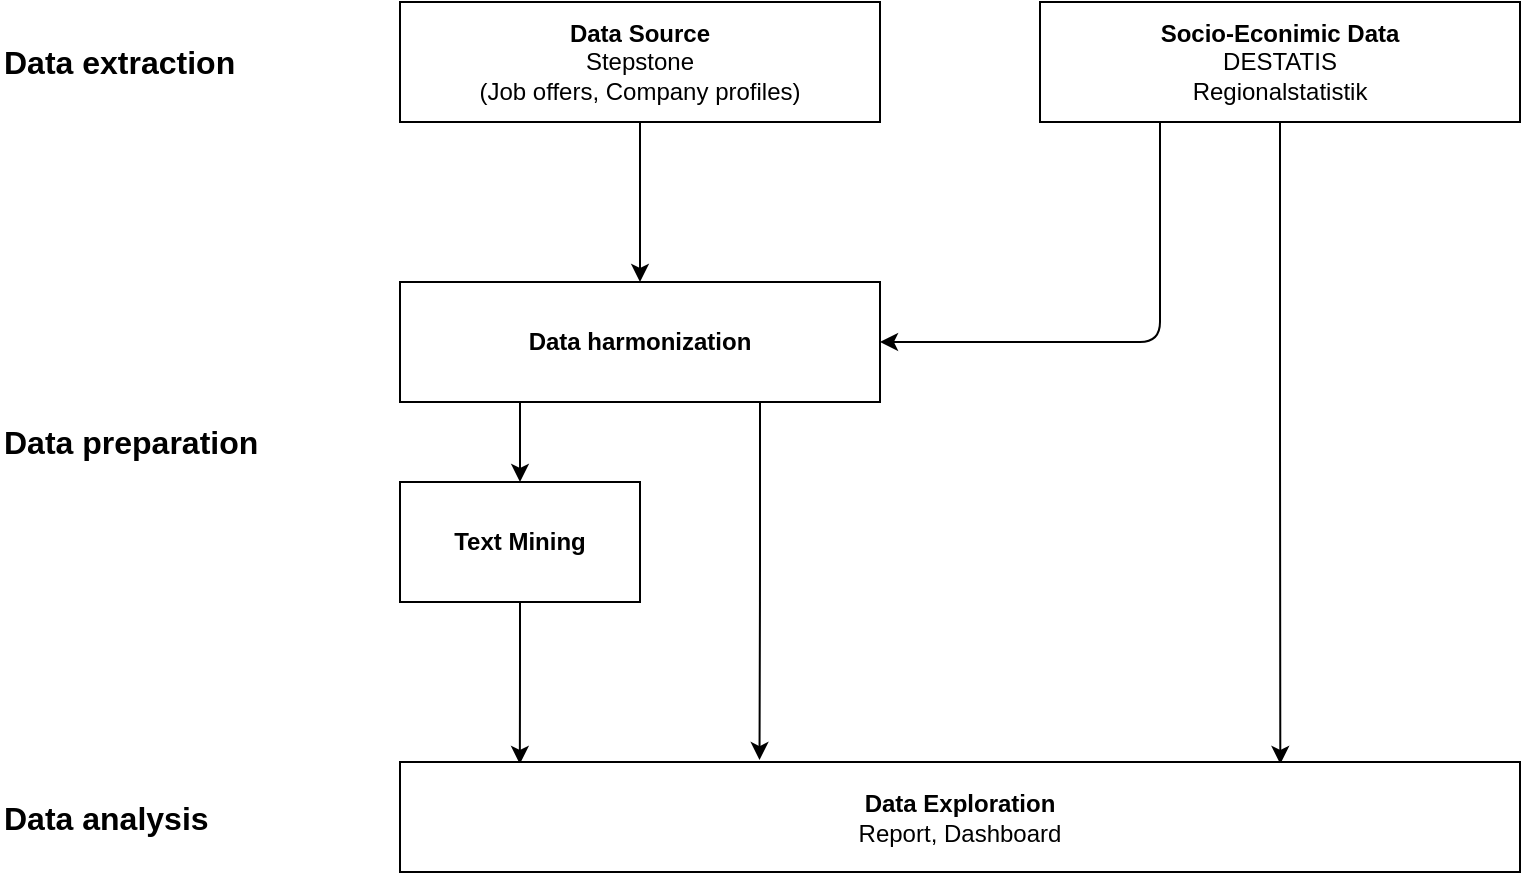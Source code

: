 <mxfile version="15.8.7" type="device"><diagram id="2eyOHT9oyP7ICRl08tva" name="Seite-1"><mxGraphModel dx="2249" dy="865" grid="1" gridSize="10" guides="1" tooltips="1" connect="1" arrows="1" fold="1" page="1" pageScale="1" pageWidth="827" pageHeight="1169" math="0" shadow="0"><root><mxCell id="0"/><mxCell id="1" parent="0"/><mxCell id="gm5FDG3Y4-3Uf9hBPkPM-9" style="edgeStyle=orthogonalEdgeStyle;rounded=1;orthogonalLoop=1;jettySize=auto;html=1;exitX=0.5;exitY=1;exitDx=0;exitDy=0;entryX=0.5;entryY=0;entryDx=0;entryDy=0;sourcePerimeterSpacing=10;targetPerimeterSpacing=10;" edge="1" parent="1" source="gm5FDG3Y4-3Uf9hBPkPM-1" target="gm5FDG3Y4-3Uf9hBPkPM-3"><mxGeometry relative="1" as="geometry"/></mxCell><mxCell id="gm5FDG3Y4-3Uf9hBPkPM-1" value="&lt;b&gt;Data Source&lt;br&gt;&lt;/b&gt;Stepstone&lt;br&gt;(Job offers, Company profiles)" style="rounded=0;whiteSpace=wrap;html=1;" vertex="1" parent="1"><mxGeometry x="160" y="160" width="240" height="60" as="geometry"/></mxCell><mxCell id="gm5FDG3Y4-3Uf9hBPkPM-6" style="edgeStyle=orthogonalEdgeStyle;rounded=1;orthogonalLoop=1;jettySize=auto;html=1;exitX=0.25;exitY=1;exitDx=0;exitDy=0;entryX=1;entryY=0.5;entryDx=0;entryDy=0;targetPerimeterSpacing=10;sourcePerimeterSpacing=10;" edge="1" parent="1" source="gm5FDG3Y4-3Uf9hBPkPM-2" target="gm5FDG3Y4-3Uf9hBPkPM-3"><mxGeometry relative="1" as="geometry"/></mxCell><mxCell id="gm5FDG3Y4-3Uf9hBPkPM-8" style="edgeStyle=orthogonalEdgeStyle;rounded=1;orthogonalLoop=1;jettySize=auto;html=1;exitX=0.5;exitY=1;exitDx=0;exitDy=0;entryX=0.786;entryY=0.018;entryDx=0;entryDy=0;entryPerimeter=0;sourcePerimeterSpacing=10;targetPerimeterSpacing=10;" edge="1" parent="1" source="gm5FDG3Y4-3Uf9hBPkPM-2" target="gm5FDG3Y4-3Uf9hBPkPM-5"><mxGeometry relative="1" as="geometry"/></mxCell><mxCell id="gm5FDG3Y4-3Uf9hBPkPM-2" value="&lt;b&gt;Socio-Econimic Data&lt;br&gt;&lt;/b&gt;DESTATIS&lt;br&gt;Regionalstatistik" style="rounded=0;whiteSpace=wrap;html=1;" vertex="1" parent="1"><mxGeometry x="480" y="160" width="240" height="60" as="geometry"/></mxCell><mxCell id="gm5FDG3Y4-3Uf9hBPkPM-10" style="edgeStyle=orthogonalEdgeStyle;rounded=1;orthogonalLoop=1;jettySize=auto;html=1;exitX=0.25;exitY=1;exitDx=0;exitDy=0;entryX=0.5;entryY=0;entryDx=0;entryDy=0;sourcePerimeterSpacing=10;targetPerimeterSpacing=10;" edge="1" parent="1" source="gm5FDG3Y4-3Uf9hBPkPM-3" target="gm5FDG3Y4-3Uf9hBPkPM-4"><mxGeometry relative="1" as="geometry"/></mxCell><mxCell id="gm5FDG3Y4-3Uf9hBPkPM-11" style="edgeStyle=orthogonalEdgeStyle;rounded=1;orthogonalLoop=1;jettySize=auto;html=1;exitX=0.75;exitY=1;exitDx=0;exitDy=0;entryX=0.321;entryY=-0.018;entryDx=0;entryDy=0;entryPerimeter=0;sourcePerimeterSpacing=10;targetPerimeterSpacing=10;" edge="1" parent="1" source="gm5FDG3Y4-3Uf9hBPkPM-3" target="gm5FDG3Y4-3Uf9hBPkPM-5"><mxGeometry relative="1" as="geometry"/></mxCell><mxCell id="gm5FDG3Y4-3Uf9hBPkPM-3" value="&lt;b&gt;Data harmonization&lt;/b&gt;" style="rounded=0;whiteSpace=wrap;html=1;" vertex="1" parent="1"><mxGeometry x="160" y="300" width="240" height="60" as="geometry"/></mxCell><mxCell id="gm5FDG3Y4-3Uf9hBPkPM-12" style="edgeStyle=orthogonalEdgeStyle;rounded=1;orthogonalLoop=1;jettySize=auto;html=1;exitX=0.5;exitY=1;exitDx=0;exitDy=0;entryX=0.107;entryY=0.018;entryDx=0;entryDy=0;entryPerimeter=0;sourcePerimeterSpacing=10;targetPerimeterSpacing=10;" edge="1" parent="1" source="gm5FDG3Y4-3Uf9hBPkPM-4" target="gm5FDG3Y4-3Uf9hBPkPM-5"><mxGeometry relative="1" as="geometry"/></mxCell><mxCell id="gm5FDG3Y4-3Uf9hBPkPM-4" value="&lt;b&gt;Text Mining&lt;/b&gt;" style="rounded=0;whiteSpace=wrap;html=1;" vertex="1" parent="1"><mxGeometry x="160" y="400" width="120" height="60" as="geometry"/></mxCell><mxCell id="gm5FDG3Y4-3Uf9hBPkPM-5" value="&lt;b&gt;Data Exploration&lt;br&gt;&lt;/b&gt;Report, Dashboard" style="rounded=0;whiteSpace=wrap;html=1;" vertex="1" parent="1"><mxGeometry x="160" y="540" width="560" height="55" as="geometry"/></mxCell><mxCell id="gm5FDG3Y4-3Uf9hBPkPM-13" value="Data extraction" style="text;html=1;strokeColor=none;fillColor=none;align=left;verticalAlign=middle;whiteSpace=wrap;rounded=0;fontSize=16;fontStyle=1" vertex="1" parent="1"><mxGeometry x="-40" y="175" width="160" height="30" as="geometry"/></mxCell><mxCell id="gm5FDG3Y4-3Uf9hBPkPM-14" value="Data preparation" style="text;html=1;strokeColor=none;fillColor=none;align=left;verticalAlign=middle;whiteSpace=wrap;rounded=0;fontSize=16;fontStyle=1" vertex="1" parent="1"><mxGeometry x="-40" y="365" width="160" height="30" as="geometry"/></mxCell><mxCell id="gm5FDG3Y4-3Uf9hBPkPM-15" value="Data analysis" style="text;html=1;strokeColor=none;fillColor=none;align=left;verticalAlign=middle;whiteSpace=wrap;rounded=0;fontSize=16;fontStyle=1" vertex="1" parent="1"><mxGeometry x="-40" y="552.5" width="160" height="30" as="geometry"/></mxCell></root></mxGraphModel></diagram></mxfile>